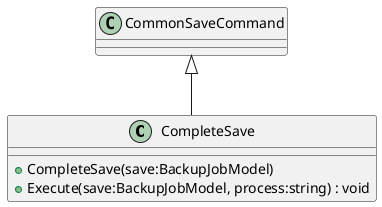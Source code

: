 @startuml
class CompleteSave {
    + CompleteSave(save:BackupJobModel)
    + Execute(save:BackupJobModel, process:string) : void
}
CommonSaveCommand <|-- CompleteSave
@enduml
